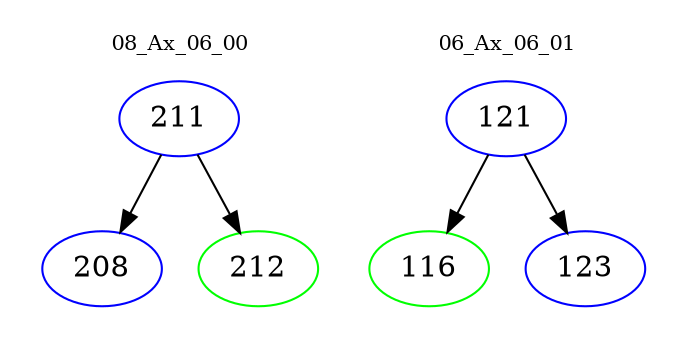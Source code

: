 digraph{
subgraph cluster_0 {
color = white
label = "08_Ax_06_00";
fontsize=10;
T0_211 [label="211", color="blue"]
T0_211 -> T0_208 [color="black"]
T0_208 [label="208", color="blue"]
T0_211 -> T0_212 [color="black"]
T0_212 [label="212", color="green"]
}
subgraph cluster_1 {
color = white
label = "06_Ax_06_01";
fontsize=10;
T1_121 [label="121", color="blue"]
T1_121 -> T1_116 [color="black"]
T1_116 [label="116", color="green"]
T1_121 -> T1_123 [color="black"]
T1_123 [label="123", color="blue"]
}
}
